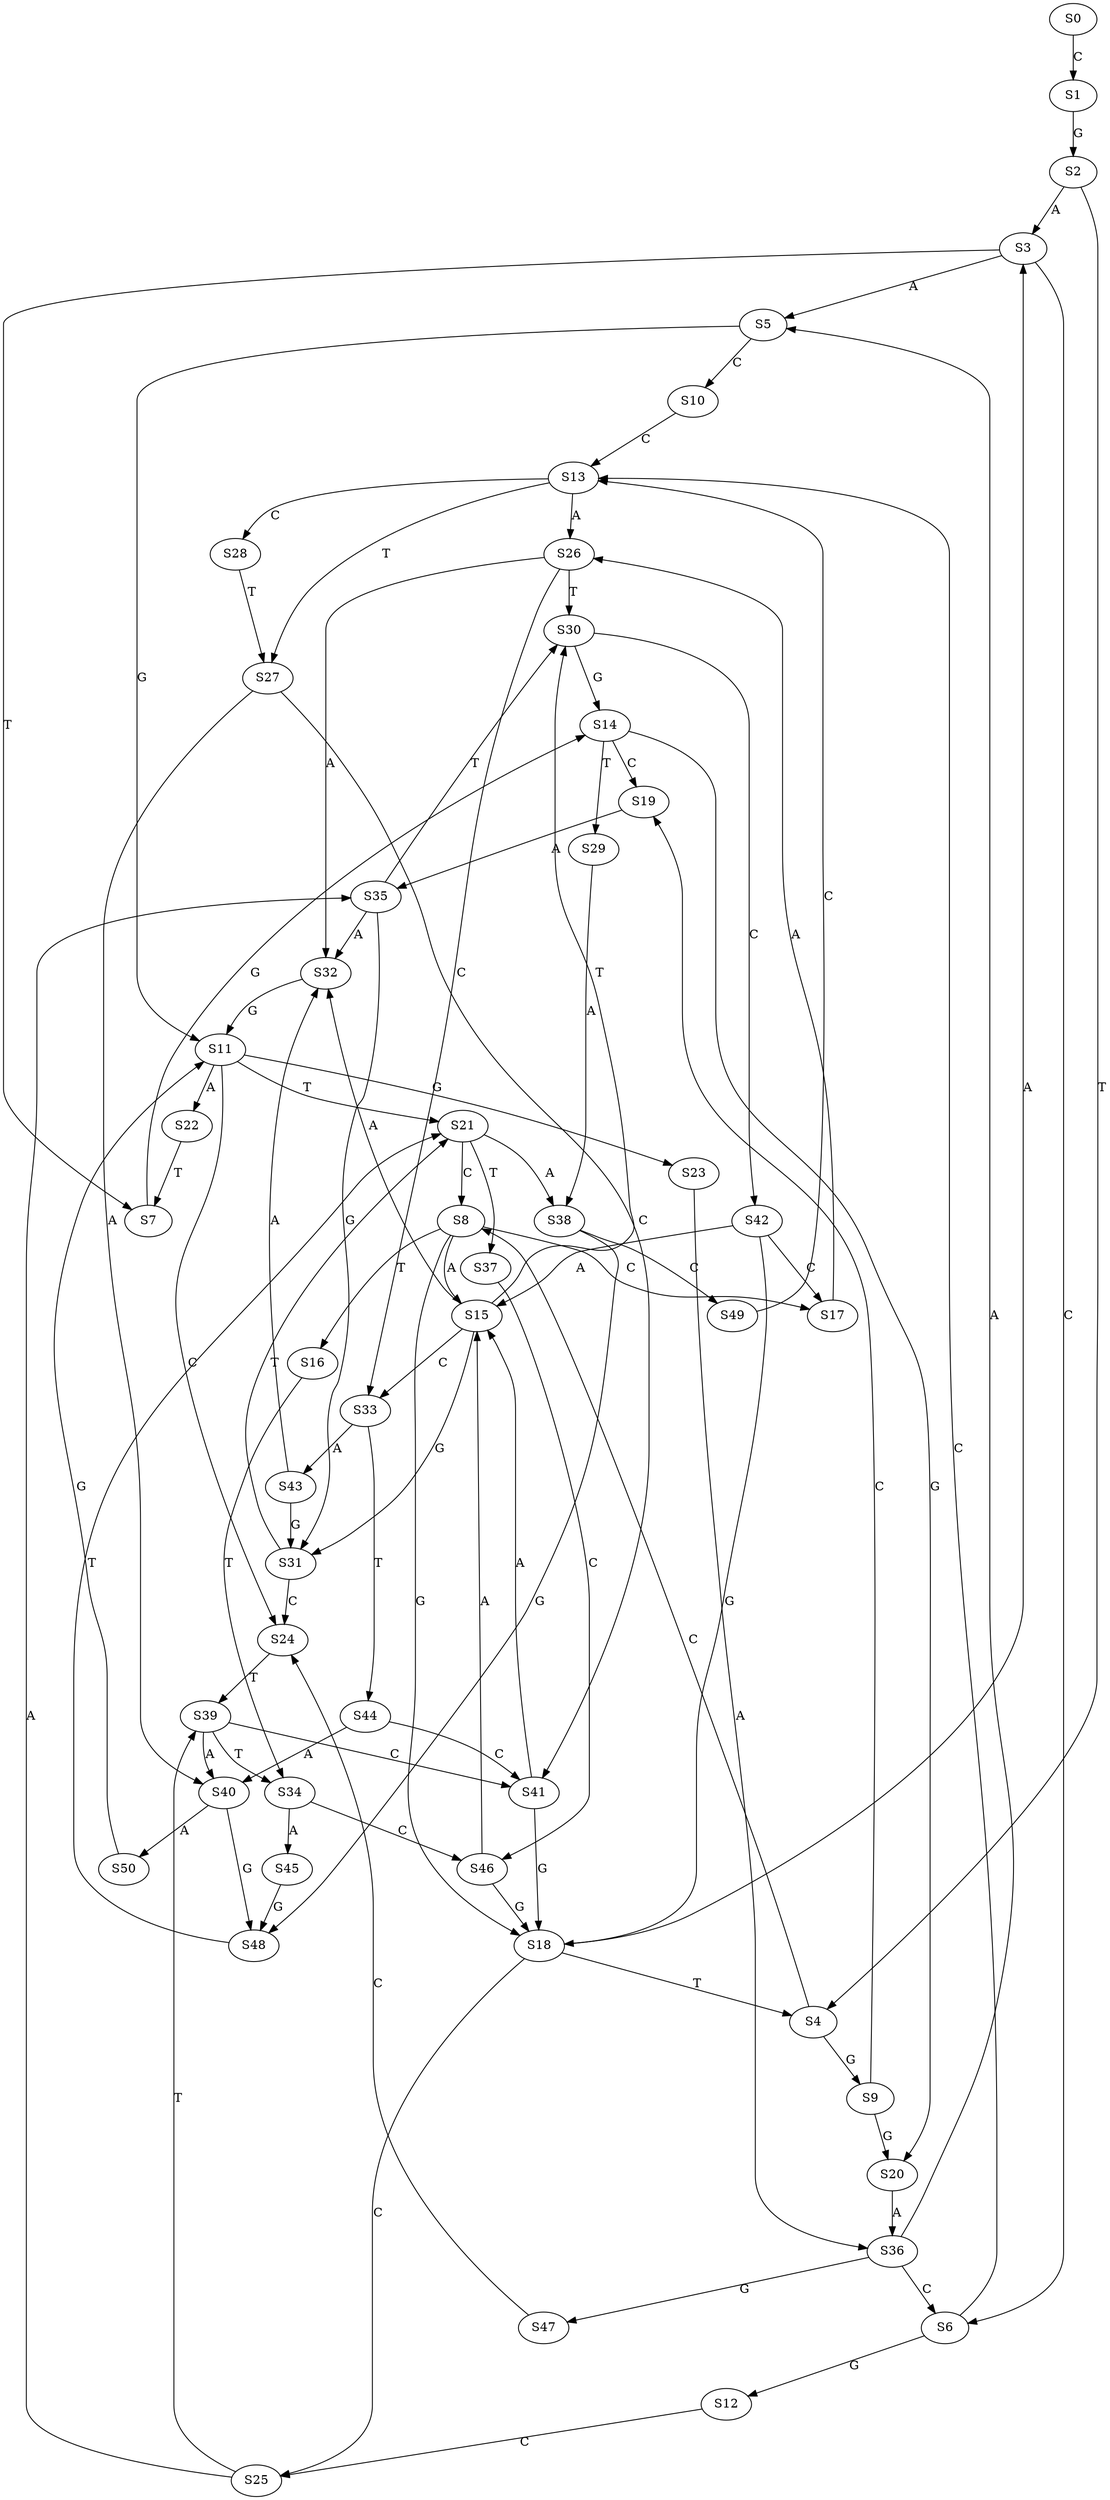 strict digraph  {
	S0 -> S1 [ label = C ];
	S1 -> S2 [ label = G ];
	S2 -> S3 [ label = A ];
	S2 -> S4 [ label = T ];
	S3 -> S5 [ label = A ];
	S3 -> S6 [ label = C ];
	S3 -> S7 [ label = T ];
	S4 -> S8 [ label = C ];
	S4 -> S9 [ label = G ];
	S5 -> S10 [ label = C ];
	S5 -> S11 [ label = G ];
	S6 -> S12 [ label = G ];
	S6 -> S13 [ label = C ];
	S7 -> S14 [ label = G ];
	S8 -> S15 [ label = A ];
	S8 -> S16 [ label = T ];
	S8 -> S17 [ label = C ];
	S8 -> S18 [ label = G ];
	S9 -> S19 [ label = C ];
	S9 -> S20 [ label = G ];
	S10 -> S13 [ label = C ];
	S11 -> S21 [ label = T ];
	S11 -> S22 [ label = A ];
	S11 -> S23 [ label = G ];
	S11 -> S24 [ label = C ];
	S12 -> S25 [ label = C ];
	S13 -> S26 [ label = A ];
	S13 -> S27 [ label = T ];
	S13 -> S28 [ label = C ];
	S14 -> S19 [ label = C ];
	S14 -> S20 [ label = G ];
	S14 -> S29 [ label = T ];
	S15 -> S30 [ label = T ];
	S15 -> S31 [ label = G ];
	S15 -> S32 [ label = A ];
	S15 -> S33 [ label = C ];
	S16 -> S34 [ label = T ];
	S17 -> S26 [ label = A ];
	S18 -> S3 [ label = A ];
	S18 -> S4 [ label = T ];
	S18 -> S25 [ label = C ];
	S19 -> S35 [ label = A ];
	S20 -> S36 [ label = A ];
	S21 -> S8 [ label = C ];
	S21 -> S37 [ label = T ];
	S21 -> S38 [ label = A ];
	S22 -> S7 [ label = T ];
	S23 -> S36 [ label = A ];
	S24 -> S39 [ label = T ];
	S25 -> S39 [ label = T ];
	S25 -> S35 [ label = A ];
	S26 -> S32 [ label = A ];
	S26 -> S30 [ label = T ];
	S26 -> S33 [ label = C ];
	S27 -> S40 [ label = A ];
	S27 -> S41 [ label = C ];
	S28 -> S27 [ label = T ];
	S29 -> S38 [ label = A ];
	S30 -> S14 [ label = G ];
	S30 -> S42 [ label = C ];
	S31 -> S24 [ label = C ];
	S31 -> S21 [ label = T ];
	S32 -> S11 [ label = G ];
	S33 -> S43 [ label = A ];
	S33 -> S44 [ label = T ];
	S34 -> S45 [ label = A ];
	S34 -> S46 [ label = C ];
	S35 -> S31 [ label = G ];
	S35 -> S30 [ label = T ];
	S35 -> S32 [ label = A ];
	S36 -> S5 [ label = A ];
	S36 -> S6 [ label = C ];
	S36 -> S47 [ label = G ];
	S37 -> S46 [ label = C ];
	S38 -> S48 [ label = G ];
	S38 -> S49 [ label = C ];
	S39 -> S34 [ label = T ];
	S39 -> S40 [ label = A ];
	S39 -> S41 [ label = C ];
	S40 -> S48 [ label = G ];
	S40 -> S50 [ label = A ];
	S41 -> S15 [ label = A ];
	S41 -> S18 [ label = G ];
	S42 -> S17 [ label = C ];
	S42 -> S18 [ label = G ];
	S42 -> S15 [ label = A ];
	S43 -> S31 [ label = G ];
	S43 -> S32 [ label = A ];
	S44 -> S40 [ label = A ];
	S44 -> S41 [ label = C ];
	S45 -> S48 [ label = G ];
	S46 -> S15 [ label = A ];
	S46 -> S18 [ label = G ];
	S47 -> S24 [ label = C ];
	S48 -> S21 [ label = T ];
	S49 -> S13 [ label = C ];
	S50 -> S11 [ label = G ];
}

